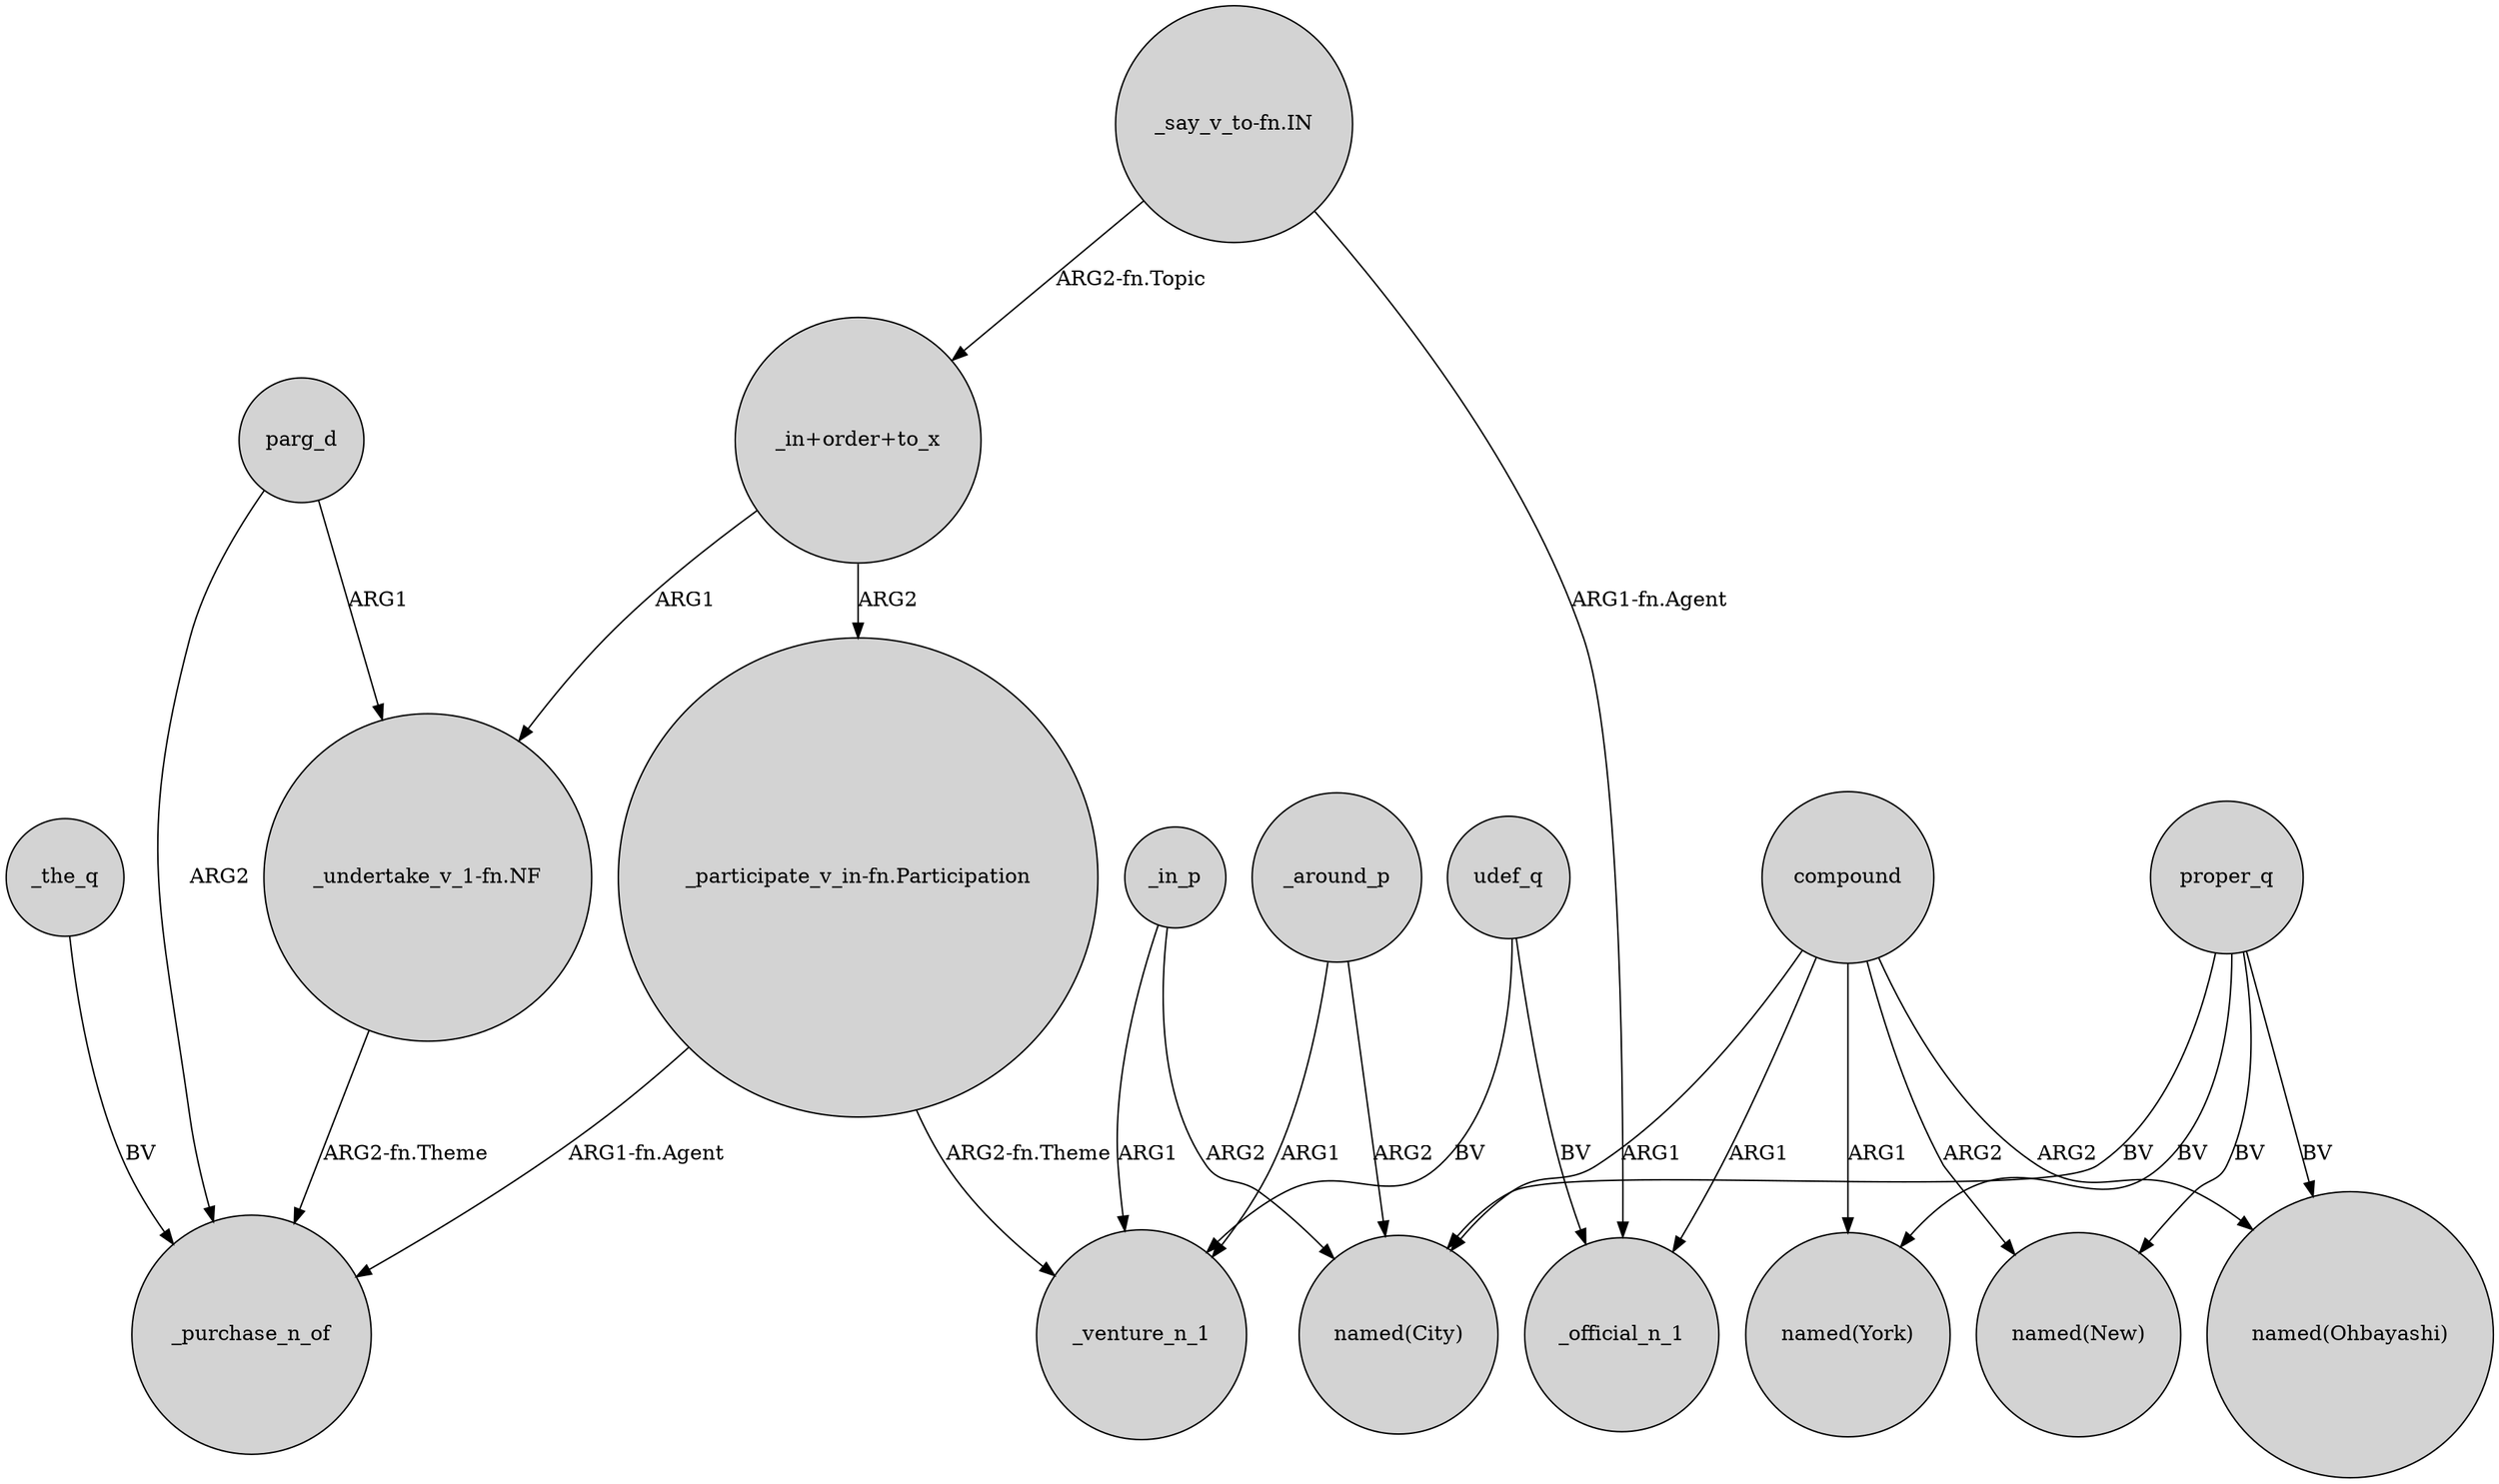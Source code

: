 digraph {
	node [shape=circle style=filled]
	parg_d -> _purchase_n_of [label=ARG2]
	_in_p -> "named(City)" [label=ARG2]
	compound -> "named(New)" [label=ARG2]
	proper_q -> "named(New)" [label=BV]
	"_in+order+to_x" -> "_undertake_v_1-fn.NF" [label=ARG1]
	"_say_v_to-fn.IN" -> _official_n_1 [label="ARG1-fn.Agent"]
	"_in+order+to_x" -> "_participate_v_in-fn.Participation" [label=ARG2]
	_in_p -> _venture_n_1 [label=ARG1]
	_around_p -> _venture_n_1 [label=ARG1]
	udef_q -> _venture_n_1 [label=BV]
	compound -> "named(Ohbayashi)" [label=ARG2]
	"_say_v_to-fn.IN" -> "_in+order+to_x" [label="ARG2-fn.Topic"]
	compound -> "named(York)" [label=ARG1]
	_around_p -> "named(City)" [label=ARG2]
	"_participate_v_in-fn.Participation" -> _venture_n_1 [label="ARG2-fn.Theme"]
	udef_q -> _official_n_1 [label=BV]
	proper_q -> "named(City)" [label=BV]
	parg_d -> "_undertake_v_1-fn.NF" [label=ARG1]
	"_undertake_v_1-fn.NF" -> _purchase_n_of [label="ARG2-fn.Theme"]
	compound -> _official_n_1 [label=ARG1]
	proper_q -> "named(Ohbayashi)" [label=BV]
	_the_q -> _purchase_n_of [label=BV]
	proper_q -> "named(York)" [label=BV]
	"_participate_v_in-fn.Participation" -> _purchase_n_of [label="ARG1-fn.Agent"]
	compound -> "named(City)" [label=ARG1]
}
